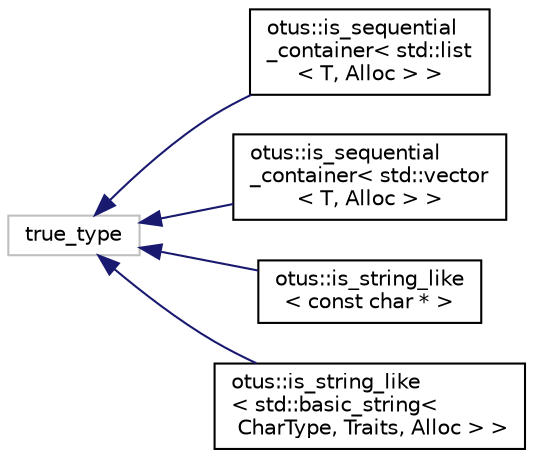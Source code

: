 digraph "Graphical Class Hierarchy"
{
  edge [fontname="Helvetica",fontsize="10",labelfontname="Helvetica",labelfontsize="10"];
  node [fontname="Helvetica",fontsize="10",shape=record];
  rankdir="LR";
  Node1 [label="true_type",height=0.2,width=0.4,color="grey75", fillcolor="white", style="filled"];
  Node1 -> Node2 [dir="back",color="midnightblue",fontsize="10",style="solid",fontname="Helvetica"];
  Node2 [label="otus::is_sequential\l_container\< std::list\l\< T, Alloc \> \>",height=0.2,width=0.4,color="black", fillcolor="white", style="filled",URL="$structotus_1_1is__sequential__container_3_01std_1_1list_3_01T_00_01Alloc_01_4_01_4.html",tooltip="Positive case for std::list type trait. "];
  Node1 -> Node3 [dir="back",color="midnightblue",fontsize="10",style="solid",fontname="Helvetica"];
  Node3 [label="otus::is_sequential\l_container\< std::vector\l\< T, Alloc \> \>",height=0.2,width=0.4,color="black", fillcolor="white", style="filled",URL="$structotus_1_1is__sequential__container_3_01std_1_1vector_3_01T_00_01Alloc_01_4_01_4.html",tooltip="Positive case for std::vector type trait. "];
  Node1 -> Node4 [dir="back",color="midnightblue",fontsize="10",style="solid",fontname="Helvetica"];
  Node4 [label="otus::is_string_like\l\< const char * \>",height=0.2,width=0.4,color="black", fillcolor="white", style="filled",URL="$structotus_1_1is__string__like_3_01const_01char_01_5_01_4.html"];
  Node1 -> Node5 [dir="back",color="midnightblue",fontsize="10",style="solid",fontname="Helvetica"];
  Node5 [label="otus::is_string_like\l\< std::basic_string\<\l CharType, Traits, Alloc \> \>",height=0.2,width=0.4,color="black", fillcolor="white", style="filled",URL="$structotus_1_1is__string__like_3_01std_1_1basic__string_3_01CharType_00_01Traits_00_01Alloc_01_4_01_4.html",tooltip="Positive case for std::vector type trait. "];
}
